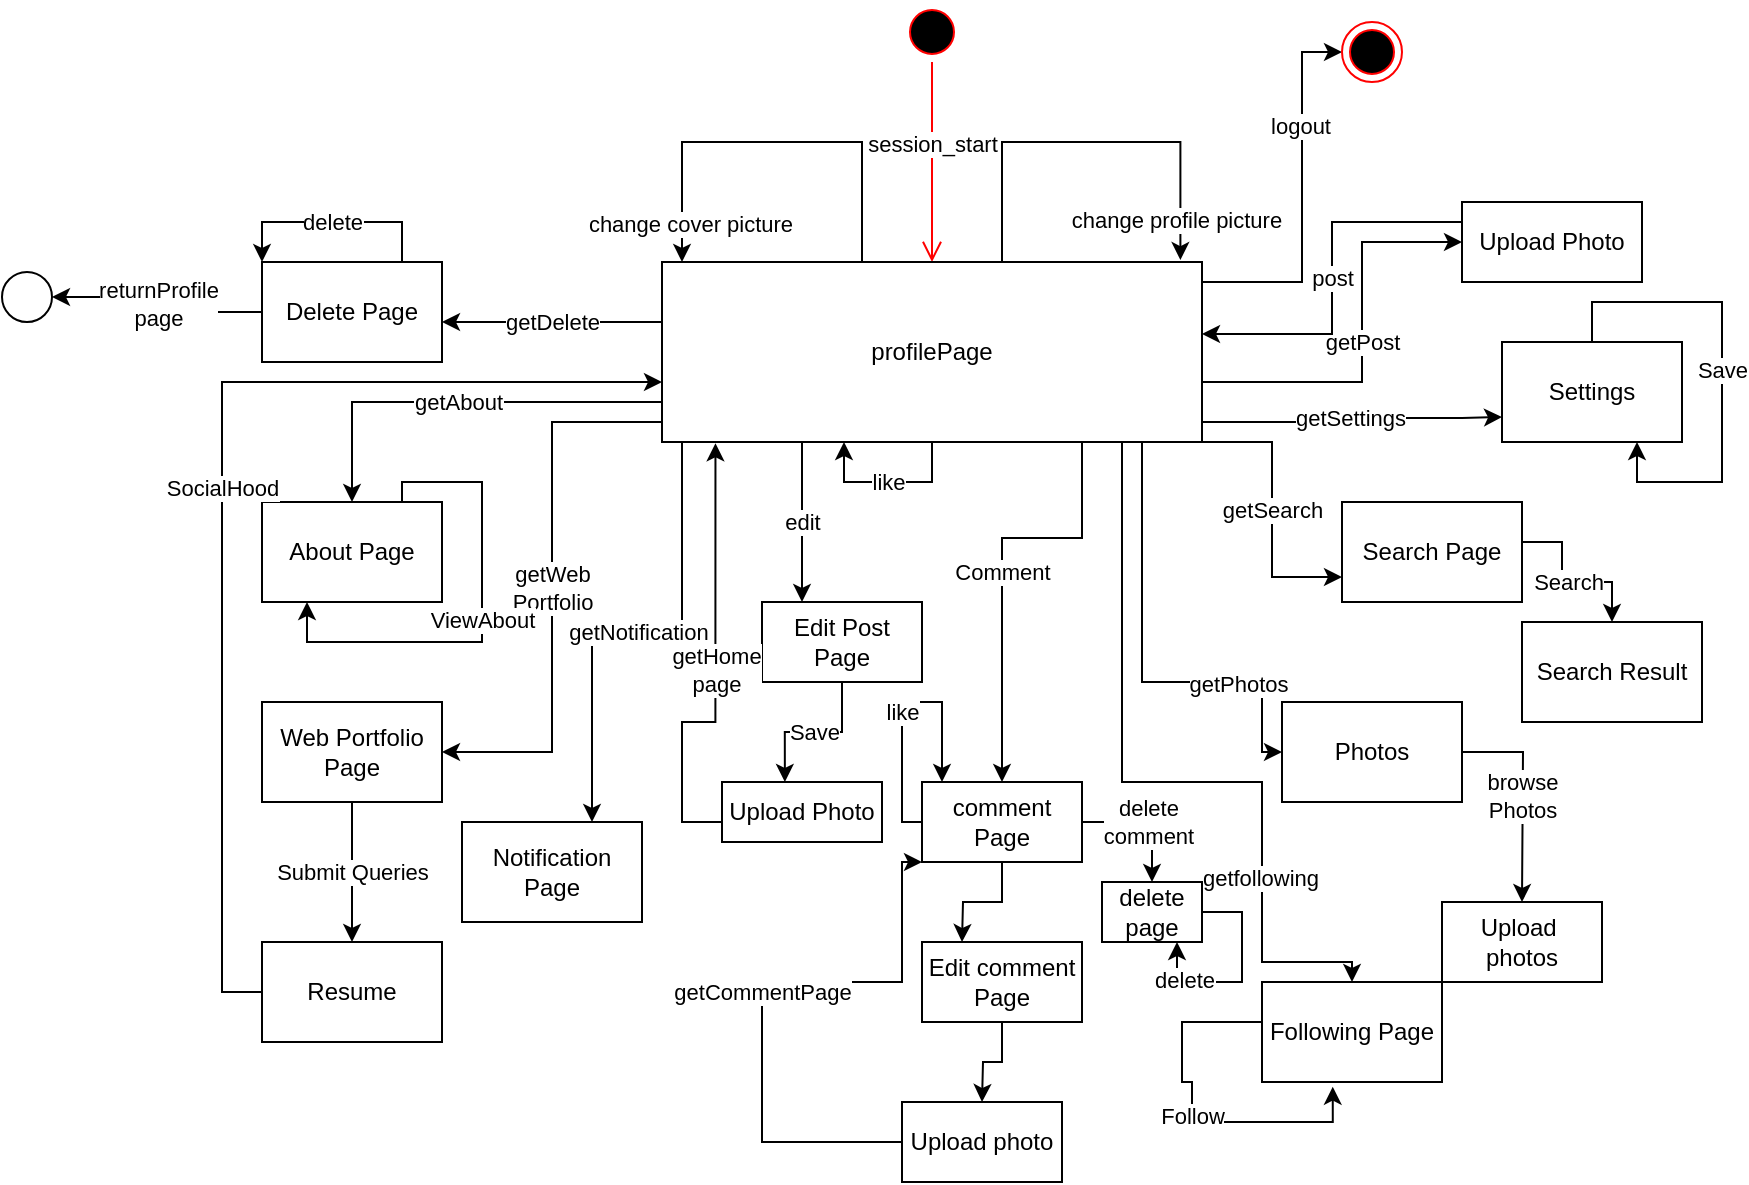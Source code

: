 <mxfile version="13.9.9" type="device"><diagram id="CGRV81DpW5_xi8ODlOhg" name="Page-1"><mxGraphModel dx="781" dy="497" grid="1" gridSize="10" guides="1" tooltips="1" connect="1" arrows="1" fold="1" page="1" pageScale="1" pageWidth="850" pageHeight="1100" math="0" shadow="0"><root><mxCell id="0"/><mxCell id="1" parent="0"/><mxCell id="d6aN6jghxBasSknz9GHk-1" value="" style="ellipse;html=1;shape=startState;fillColor=#000000;strokeColor=#ff0000;" vertex="1" parent="1"><mxGeometry x="500" y="20" width="30" height="30" as="geometry"/></mxCell><mxCell id="d6aN6jghxBasSknz9GHk-2" value="session_start" style="edgeStyle=orthogonalEdgeStyle;html=1;verticalAlign=bottom;endArrow=open;endSize=8;strokeColor=#ff0000;entryX=0.5;entryY=0;entryDx=0;entryDy=0;" edge="1" source="d6aN6jghxBasSknz9GHk-1" parent="1" target="d6aN6jghxBasSknz9GHk-3"><mxGeometry relative="1" as="geometry"><mxPoint x="440" y="130" as="targetPoint"/></mxGeometry></mxCell><mxCell id="d6aN6jghxBasSknz9GHk-11" value="getAbout" style="edgeStyle=orthogonalEdgeStyle;rounded=0;orthogonalLoop=1;jettySize=auto;html=1;" edge="1" parent="1" source="d6aN6jghxBasSknz9GHk-3" target="d6aN6jghxBasSknz9GHk-4"><mxGeometry relative="1" as="geometry"><Array as="points"><mxPoint x="225" y="220"/></Array></mxGeometry></mxCell><mxCell id="d6aN6jghxBasSknz9GHk-12" value="getWeb&lt;br&gt;Portfolio" style="edgeStyle=orthogonalEdgeStyle;rounded=0;orthogonalLoop=1;jettySize=auto;html=1;entryX=1;entryY=0.5;entryDx=0;entryDy=0;" edge="1" parent="1" source="d6aN6jghxBasSknz9GHk-3" target="d6aN6jghxBasSknz9GHk-9"><mxGeometry relative="1" as="geometry"><Array as="points"><mxPoint x="325" y="230"/><mxPoint x="325" y="395"/></Array></mxGeometry></mxCell><mxCell id="d6aN6jghxBasSknz9GHk-13" value="getNotification" style="edgeStyle=orthogonalEdgeStyle;rounded=0;orthogonalLoop=1;jettySize=auto;html=1;" edge="1" parent="1" source="d6aN6jghxBasSknz9GHk-3" target="d6aN6jghxBasSknz9GHk-8"><mxGeometry relative="1" as="geometry"><Array as="points"><mxPoint x="390" y="335"/><mxPoint x="345" y="335"/></Array></mxGeometry></mxCell><mxCell id="d6aN6jghxBasSknz9GHk-14" style="edgeStyle=orthogonalEdgeStyle;rounded=0;orthogonalLoop=1;jettySize=auto;html=1;entryX=0.5;entryY=0;entryDx=0;entryDy=0;" edge="1" parent="1" source="d6aN6jghxBasSknz9GHk-3" target="d6aN6jghxBasSknz9GHk-7"><mxGeometry relative="1" as="geometry"><Array as="points"><mxPoint x="610" y="410"/><mxPoint x="680" y="410"/><mxPoint x="680" y="500"/><mxPoint x="725" y="500"/></Array></mxGeometry></mxCell><mxCell id="d6aN6jghxBasSknz9GHk-28" value="getfollowing" style="edgeLabel;html=1;align=center;verticalAlign=middle;resizable=0;points=[];" vertex="1" connectable="0" parent="d6aN6jghxBasSknz9GHk-14"><mxGeometry x="0.497" y="-1" relative="1" as="geometry"><mxPoint as="offset"/></mxGeometry></mxCell><mxCell id="d6aN6jghxBasSknz9GHk-16" value="" style="edgeStyle=orthogonalEdgeStyle;rounded=0;orthogonalLoop=1;jettySize=auto;html=1;" edge="1" parent="1" source="d6aN6jghxBasSknz9GHk-3" target="d6aN6jghxBasSknz9GHk-6"><mxGeometry relative="1" as="geometry"><Array as="points"><mxPoint x="620" y="360"/><mxPoint x="680" y="360"/><mxPoint x="680" y="395"/></Array></mxGeometry></mxCell><mxCell id="d6aN6jghxBasSknz9GHk-30" value="getPhotos" style="edgeLabel;html=1;align=center;verticalAlign=middle;resizable=0;points=[];" vertex="1" connectable="0" parent="d6aN6jghxBasSknz9GHk-16"><mxGeometry x="0.487" y="-1" relative="1" as="geometry"><mxPoint as="offset"/></mxGeometry></mxCell><mxCell id="d6aN6jghxBasSknz9GHk-17" value="getSearch" style="edgeStyle=orthogonalEdgeStyle;rounded=0;orthogonalLoop=1;jettySize=auto;html=1;entryX=0;entryY=0.75;entryDx=0;entryDy=0;" edge="1" parent="1" source="d6aN6jghxBasSknz9GHk-3" target="d6aN6jghxBasSknz9GHk-5"><mxGeometry relative="1" as="geometry"><Array as="points"><mxPoint x="685" y="240"/><mxPoint x="685" y="308"/></Array></mxGeometry></mxCell><mxCell id="d6aN6jghxBasSknz9GHk-18" value="getSettings" style="edgeStyle=orthogonalEdgeStyle;rounded=0;orthogonalLoop=1;jettySize=auto;html=1;entryX=0;entryY=0.75;entryDx=0;entryDy=0;" edge="1" parent="1" source="d6aN6jghxBasSknz9GHk-3" target="d6aN6jghxBasSknz9GHk-10"><mxGeometry relative="1" as="geometry"><Array as="points"><mxPoint x="700" y="230"/><mxPoint x="700" y="228"/><mxPoint x="780" y="228"/></Array></mxGeometry></mxCell><mxCell id="d6aN6jghxBasSknz9GHk-31" style="edgeStyle=orthogonalEdgeStyle;rounded=0;orthogonalLoop=1;jettySize=auto;html=1;" edge="1" parent="1" source="d6aN6jghxBasSknz9GHk-3" target="d6aN6jghxBasSknz9GHk-3"><mxGeometry relative="1" as="geometry"><mxPoint x="390" y="80" as="targetPoint"/><Array as="points"><mxPoint x="480" y="90"/><mxPoint x="390" y="90"/></Array></mxGeometry></mxCell><mxCell id="d6aN6jghxBasSknz9GHk-32" value="change cover picture" style="edgeLabel;html=1;align=center;verticalAlign=middle;resizable=0;points=[];" vertex="1" connectable="0" parent="d6aN6jghxBasSknz9GHk-31"><mxGeometry x="0.813" y="4" relative="1" as="geometry"><mxPoint as="offset"/></mxGeometry></mxCell><mxCell id="d6aN6jghxBasSknz9GHk-33" style="edgeStyle=orthogonalEdgeStyle;rounded=0;orthogonalLoop=1;jettySize=auto;html=1;entryX=0.96;entryY=-0.011;entryDx=0;entryDy=0;entryPerimeter=0;" edge="1" parent="1" source="d6aN6jghxBasSknz9GHk-3" target="d6aN6jghxBasSknz9GHk-3"><mxGeometry relative="1" as="geometry"><mxPoint x="640" y="90" as="targetPoint"/><Array as="points"><mxPoint x="550" y="90"/><mxPoint x="639" y="90"/></Array></mxGeometry></mxCell><mxCell id="d6aN6jghxBasSknz9GHk-34" value="change profile picture" style="edgeLabel;html=1;align=center;verticalAlign=middle;resizable=0;points=[];" vertex="1" connectable="0" parent="d6aN6jghxBasSknz9GHk-33"><mxGeometry x="0.808" y="-2" relative="1" as="geometry"><mxPoint as="offset"/></mxGeometry></mxCell><mxCell id="d6aN6jghxBasSknz9GHk-36" value="getPost" style="edgeStyle=orthogonalEdgeStyle;rounded=0;orthogonalLoop=1;jettySize=auto;html=1;entryX=0;entryY=0.5;entryDx=0;entryDy=0;" edge="1" parent="1" source="d6aN6jghxBasSknz9GHk-3" target="d6aN6jghxBasSknz9GHk-55"><mxGeometry relative="1" as="geometry"><mxPoint x="780" y="170" as="targetPoint"/><Array as="points"><mxPoint x="730" y="210"/><mxPoint x="730" y="140"/></Array></mxGeometry></mxCell><mxCell id="d6aN6jghxBasSknz9GHk-37" value="edit" style="edgeStyle=orthogonalEdgeStyle;rounded=0;orthogonalLoop=1;jettySize=auto;html=1;" edge="1" parent="1" source="d6aN6jghxBasSknz9GHk-3"><mxGeometry relative="1" as="geometry"><mxPoint x="450" y="320" as="targetPoint"/><Array as="points"><mxPoint x="450" y="270"/><mxPoint x="450" y="270"/></Array></mxGeometry></mxCell><mxCell id="d6aN6jghxBasSknz9GHk-42" value="Comment" style="edgeStyle=orthogonalEdgeStyle;rounded=0;orthogonalLoop=1;jettySize=auto;html=1;entryX=0.5;entryY=0;entryDx=0;entryDy=0;" edge="1" parent="1" source="d6aN6jghxBasSknz9GHk-3" target="d6aN6jghxBasSknz9GHk-41"><mxGeometry relative="1" as="geometry"><Array as="points"><mxPoint x="590" y="288"/><mxPoint x="550" y="288"/></Array></mxGeometry></mxCell><mxCell id="d6aN6jghxBasSknz9GHk-46" value="like" style="edgeStyle=orthogonalEdgeStyle;rounded=0;orthogonalLoop=1;jettySize=auto;html=1;" edge="1" parent="1" source="d6aN6jghxBasSknz9GHk-3" target="d6aN6jghxBasSknz9GHk-3"><mxGeometry relative="1" as="geometry"><mxPoint x="471" y="243" as="targetPoint"/><Array as="points"><mxPoint x="515" y="260"/><mxPoint x="471" y="260"/></Array></mxGeometry></mxCell><mxCell id="d6aN6jghxBasSknz9GHk-57" value="getDelete" style="edgeStyle=orthogonalEdgeStyle;rounded=0;orthogonalLoop=1;jettySize=auto;html=1;" edge="1" parent="1" source="d6aN6jghxBasSknz9GHk-3"><mxGeometry relative="1" as="geometry"><mxPoint x="270" y="180" as="targetPoint"/><Array as="points"><mxPoint x="340" y="180"/><mxPoint x="340" y="180"/></Array></mxGeometry></mxCell><mxCell id="d6aN6jghxBasSknz9GHk-67" style="edgeStyle=orthogonalEdgeStyle;rounded=0;orthogonalLoop=1;jettySize=auto;html=1;" edge="1" parent="1" source="d6aN6jghxBasSknz9GHk-3" target="d6aN6jghxBasSknz9GHk-65"><mxGeometry relative="1" as="geometry"><Array as="points"><mxPoint x="700" y="160"/><mxPoint x="700" y="45"/></Array></mxGeometry></mxCell><mxCell id="d6aN6jghxBasSknz9GHk-68" value="logout" style="edgeLabel;html=1;align=center;verticalAlign=middle;resizable=0;points=[];" vertex="1" connectable="0" parent="d6aN6jghxBasSknz9GHk-67"><mxGeometry x="0.384" y="1" relative="1" as="geometry"><mxPoint as="offset"/></mxGeometry></mxCell><mxCell id="d6aN6jghxBasSknz9GHk-3" value="profilePage" style="rounded=0;whiteSpace=wrap;html=1;" vertex="1" parent="1"><mxGeometry x="380" y="150" width="270" height="90" as="geometry"/></mxCell><mxCell id="d6aN6jghxBasSknz9GHk-20" value="ViewAbout" style="edgeStyle=orthogonalEdgeStyle;rounded=0;orthogonalLoop=1;jettySize=auto;html=1;entryX=0.25;entryY=1;entryDx=0;entryDy=0;" edge="1" parent="1" source="d6aN6jghxBasSknz9GHk-4" target="d6aN6jghxBasSknz9GHk-4"><mxGeometry relative="1" as="geometry"><mxPoint x="200" y="330" as="targetPoint"/><Array as="points"><mxPoint x="250" y="260"/><mxPoint x="290" y="260"/><mxPoint x="290" y="340"/><mxPoint x="203" y="340"/></Array></mxGeometry></mxCell><mxCell id="d6aN6jghxBasSknz9GHk-4" value="About Page" style="rounded=0;whiteSpace=wrap;html=1;" vertex="1" parent="1"><mxGeometry x="180" y="270" width="90" height="50" as="geometry"/></mxCell><mxCell id="d6aN6jghxBasSknz9GHk-23" value="Search" style="edgeStyle=orthogonalEdgeStyle;rounded=0;orthogonalLoop=1;jettySize=auto;html=1;entryX=0.5;entryY=0;entryDx=0;entryDy=0;" edge="1" parent="1" source="d6aN6jghxBasSknz9GHk-5" target="d6aN6jghxBasSknz9GHk-24"><mxGeometry relative="1" as="geometry"><mxPoint x="860" y="330" as="targetPoint"/><Array as="points"><mxPoint x="830" y="290"/><mxPoint x="830" y="310"/><mxPoint x="855" y="310"/></Array></mxGeometry></mxCell><mxCell id="d6aN6jghxBasSknz9GHk-5" value="Search Page&lt;span style=&quot;color: rgba(0 , 0 , 0 , 0) ; font-family: monospace ; font-size: 0px&quot;&gt;%3CmxGraphModel%3E%3Croot%3E%3CmxCell%20id%3D%220%22%2F%3E%3CmxCell%20id%3D%221%22%20parent%3D%220%22%2F%3E%3CmxCell%20id%3D%222%22%20value%3D%22%22%20style%3D%22rounded%3D0%3BwhiteSpace%3Dwrap%3Bhtml%3D1%3B%22%20vertex%3D%221%22%20parent%3D%221%22%3E%3CmxGeometry%20x%3D%22180%22%20y%3D%22270%22%20width%3D%2290%22%20height%3D%2250%22%20as%3D%22geometry%22%2F%3E%3C%2FmxCell%3E%3C%2Froot%3E%3C%2FmxGraphModel%3E&lt;/span&gt;" style="rounded=0;whiteSpace=wrap;html=1;" vertex="1" parent="1"><mxGeometry x="720" y="270" width="90" height="50" as="geometry"/></mxCell><mxCell id="d6aN6jghxBasSknz9GHk-47" value="browse &lt;br&gt;Photos" style="edgeStyle=orthogonalEdgeStyle;rounded=0;orthogonalLoop=1;jettySize=auto;html=1;" edge="1" parent="1" source="d6aN6jghxBasSknz9GHk-6"><mxGeometry relative="1" as="geometry"><mxPoint x="810" y="470" as="targetPoint"/></mxGeometry></mxCell><mxCell id="d6aN6jghxBasSknz9GHk-6" value="Photos" style="rounded=0;whiteSpace=wrap;html=1;" vertex="1" parent="1"><mxGeometry x="690" y="370" width="90" height="50" as="geometry"/></mxCell><mxCell id="d6aN6jghxBasSknz9GHk-21" value="Follow" style="edgeStyle=orthogonalEdgeStyle;rounded=0;orthogonalLoop=1;jettySize=auto;html=1;entryX=0.393;entryY=1.047;entryDx=0;entryDy=0;entryPerimeter=0;" edge="1" parent="1" source="d6aN6jghxBasSknz9GHk-7" target="d6aN6jghxBasSknz9GHk-7"><mxGeometry relative="1" as="geometry"><mxPoint x="500" y="560" as="targetPoint"/><Array as="points"><mxPoint x="640" y="530"/><mxPoint x="640" y="560"/><mxPoint x="645" y="560"/><mxPoint x="645" y="580"/><mxPoint x="715" y="580"/></Array></mxGeometry></mxCell><mxCell id="d6aN6jghxBasSknz9GHk-7" value="Following Page" style="rounded=0;whiteSpace=wrap;html=1;" vertex="1" parent="1"><mxGeometry x="680" y="510" width="90" height="50" as="geometry"/></mxCell><mxCell id="d6aN6jghxBasSknz9GHk-8" value="Notification Page" style="rounded=0;whiteSpace=wrap;html=1;" vertex="1" parent="1"><mxGeometry x="280" y="430" width="90" height="50" as="geometry"/></mxCell><mxCell id="d6aN6jghxBasSknz9GHk-27" value="Submit Queries" style="edgeStyle=orthogonalEdgeStyle;rounded=0;orthogonalLoop=1;jettySize=auto;html=1;entryX=0.5;entryY=0;entryDx=0;entryDy=0;" edge="1" parent="1" source="d6aN6jghxBasSknz9GHk-9" target="d6aN6jghxBasSknz9GHk-26"><mxGeometry relative="1" as="geometry"/></mxCell><mxCell id="d6aN6jghxBasSknz9GHk-9" value="Web Portfolio Page" style="rounded=0;whiteSpace=wrap;html=1;" vertex="1" parent="1"><mxGeometry x="180" y="370" width="90" height="50" as="geometry"/></mxCell><mxCell id="d6aN6jghxBasSknz9GHk-22" value="Save" style="edgeStyle=orthogonalEdgeStyle;rounded=0;orthogonalLoop=1;jettySize=auto;html=1;entryX=0.75;entryY=1;entryDx=0;entryDy=0;" edge="1" parent="1" source="d6aN6jghxBasSknz9GHk-10" target="d6aN6jghxBasSknz9GHk-10"><mxGeometry relative="1" as="geometry"><mxPoint x="870" y="130" as="targetPoint"/></mxGeometry></mxCell><mxCell id="d6aN6jghxBasSknz9GHk-10" value="Settings" style="rounded=0;whiteSpace=wrap;html=1;" vertex="1" parent="1"><mxGeometry x="800" y="190" width="90" height="50" as="geometry"/></mxCell><mxCell id="d6aN6jghxBasSknz9GHk-24" value="Search Result" style="rounded=0;whiteSpace=wrap;html=1;" vertex="1" parent="1"><mxGeometry x="810" y="330" width="90" height="50" as="geometry"/></mxCell><mxCell id="d6aN6jghxBasSknz9GHk-79" value="SocialHood" style="edgeStyle=orthogonalEdgeStyle;rounded=0;orthogonalLoop=1;jettySize=auto;html=1;" edge="1" parent="1" source="d6aN6jghxBasSknz9GHk-26"><mxGeometry relative="1" as="geometry"><mxPoint x="380" y="210" as="targetPoint"/><Array as="points"><mxPoint x="160" y="515"/><mxPoint x="160" y="210"/><mxPoint x="380" y="210"/></Array></mxGeometry></mxCell><mxCell id="d6aN6jghxBasSknz9GHk-26" value="Resume" style="rounded=0;whiteSpace=wrap;html=1;" vertex="1" parent="1"><mxGeometry x="180" y="490" width="90" height="50" as="geometry"/></mxCell><mxCell id="d6aN6jghxBasSknz9GHk-39" value="Save" style="edgeStyle=orthogonalEdgeStyle;rounded=0;orthogonalLoop=1;jettySize=auto;html=1;entryX=0.393;entryY=0;entryDx=0;entryDy=0;entryPerimeter=0;" edge="1" parent="1" source="d6aN6jghxBasSknz9GHk-38" target="d6aN6jghxBasSknz9GHk-40"><mxGeometry relative="1" as="geometry"><mxPoint x="490" y="430" as="targetPoint"/></mxGeometry></mxCell><mxCell id="d6aN6jghxBasSknz9GHk-38" value="Edit Post Page" style="rounded=0;whiteSpace=wrap;html=1;" vertex="1" parent="1"><mxGeometry x="430" y="320" width="80" height="40" as="geometry"/></mxCell><mxCell id="d6aN6jghxBasSknz9GHk-63" value="getHome&lt;br&gt;page" style="edgeStyle=orthogonalEdgeStyle;rounded=0;orthogonalLoop=1;jettySize=auto;html=1;entryX=0.099;entryY=1.007;entryDx=0;entryDy=0;entryPerimeter=0;" edge="1" parent="1" source="d6aN6jghxBasSknz9GHk-40" target="d6aN6jghxBasSknz9GHk-3"><mxGeometry relative="1" as="geometry"><Array as="points"><mxPoint x="390" y="430"/><mxPoint x="390" y="380"/><mxPoint x="407" y="380"/></Array></mxGeometry></mxCell><mxCell id="d6aN6jghxBasSknz9GHk-40" value="Upload Photo" style="rounded=0;whiteSpace=wrap;html=1;" vertex="1" parent="1"><mxGeometry x="410" y="410" width="80" height="30" as="geometry"/></mxCell><mxCell id="d6aN6jghxBasSknz9GHk-54" value="like" style="edgeStyle=orthogonalEdgeStyle;rounded=0;orthogonalLoop=1;jettySize=auto;html=1;exitX=0;exitY=0.5;exitDx=0;exitDy=0;" edge="1" parent="1" source="d6aN6jghxBasSknz9GHk-41"><mxGeometry relative="1" as="geometry"><mxPoint x="520" y="410" as="targetPoint"/><Array as="points"><mxPoint x="500" y="370"/><mxPoint x="520" y="370"/></Array></mxGeometry></mxCell><mxCell id="d6aN6jghxBasSknz9GHk-69" style="edgeStyle=orthogonalEdgeStyle;rounded=0;orthogonalLoop=1;jettySize=auto;html=1;" edge="1" parent="1" source="d6aN6jghxBasSknz9GHk-41"><mxGeometry relative="1" as="geometry"><mxPoint x="530" y="490" as="targetPoint"/></mxGeometry></mxCell><mxCell id="d6aN6jghxBasSknz9GHk-76" value="delete&lt;br&gt;comment" style="edgeStyle=orthogonalEdgeStyle;rounded=0;orthogonalLoop=1;jettySize=auto;html=1;entryX=0.5;entryY=0;entryDx=0;entryDy=0;" edge="1" parent="1" source="d6aN6jghxBasSknz9GHk-41" target="d6aN6jghxBasSknz9GHk-75"><mxGeometry relative="1" as="geometry"/></mxCell><mxCell id="d6aN6jghxBasSknz9GHk-41" value="comment&lt;br&gt;Page" style="rounded=0;whiteSpace=wrap;html=1;" vertex="1" parent="1"><mxGeometry x="510" y="410" width="80" height="40" as="geometry"/></mxCell><mxCell id="d6aN6jghxBasSknz9GHk-48" value="Upload&amp;nbsp;&lt;br&gt;photos" style="rounded=0;whiteSpace=wrap;html=1;" vertex="1" parent="1"><mxGeometry x="770" y="470" width="80" height="40" as="geometry"/></mxCell><mxCell id="d6aN6jghxBasSknz9GHk-56" value="post" style="edgeStyle=orthogonalEdgeStyle;rounded=0;orthogonalLoop=1;jettySize=auto;html=1;" edge="1" parent="1" source="d6aN6jghxBasSknz9GHk-55"><mxGeometry relative="1" as="geometry"><mxPoint x="650" y="186" as="targetPoint"/><Array as="points"><mxPoint x="715" y="130"/><mxPoint x="715" y="186"/></Array></mxGeometry></mxCell><mxCell id="d6aN6jghxBasSknz9GHk-55" value="Upload Photo" style="rounded=0;whiteSpace=wrap;html=1;" vertex="1" parent="1"><mxGeometry x="780" y="120" width="90" height="40" as="geometry"/></mxCell><mxCell id="d6aN6jghxBasSknz9GHk-60" value="delete" style="edgeStyle=orthogonalEdgeStyle;rounded=0;orthogonalLoop=1;jettySize=auto;html=1;entryX=0;entryY=0;entryDx=0;entryDy=0;" edge="1" parent="1" source="d6aN6jghxBasSknz9GHk-59" target="d6aN6jghxBasSknz9GHk-59"><mxGeometry relative="1" as="geometry"><mxPoint x="190" y="120" as="targetPoint"/><Array as="points"><mxPoint x="250" y="130"/><mxPoint x="180" y="130"/></Array></mxGeometry></mxCell><mxCell id="d6aN6jghxBasSknz9GHk-82" value="returnProfile&lt;br&gt;page" style="edgeStyle=orthogonalEdgeStyle;rounded=0;orthogonalLoop=1;jettySize=auto;html=1;entryX=1;entryY=0.5;entryDx=0;entryDy=0;" edge="1" parent="1" source="d6aN6jghxBasSknz9GHk-59" target="d6aN6jghxBasSknz9GHk-81"><mxGeometry relative="1" as="geometry"/></mxCell><mxCell id="d6aN6jghxBasSknz9GHk-59" value="Delete Page" style="rounded=0;whiteSpace=wrap;html=1;" vertex="1" parent="1"><mxGeometry x="180" y="150" width="90" height="50" as="geometry"/></mxCell><mxCell id="d6aN6jghxBasSknz9GHk-65" value="" style="ellipse;html=1;shape=endState;fillColor=#000000;strokeColor=#ff0000;" vertex="1" parent="1"><mxGeometry x="720" y="30" width="30" height="30" as="geometry"/></mxCell><mxCell id="d6aN6jghxBasSknz9GHk-72" style="edgeStyle=orthogonalEdgeStyle;rounded=0;orthogonalLoop=1;jettySize=auto;html=1;" edge="1" parent="1" source="d6aN6jghxBasSknz9GHk-70"><mxGeometry relative="1" as="geometry"><mxPoint x="540" y="570" as="targetPoint"/></mxGeometry></mxCell><mxCell id="d6aN6jghxBasSknz9GHk-70" value="Edit comment&lt;br&gt;Page" style="rounded=0;whiteSpace=wrap;html=1;" vertex="1" parent="1"><mxGeometry x="510" y="490" width="80" height="40" as="geometry"/></mxCell><mxCell id="d6aN6jghxBasSknz9GHk-74" value="getCommentPage" style="edgeStyle=orthogonalEdgeStyle;rounded=0;orthogonalLoop=1;jettySize=auto;html=1;entryX=0;entryY=1;entryDx=0;entryDy=0;" edge="1" parent="1" source="d6aN6jghxBasSknz9GHk-73" target="d6aN6jghxBasSknz9GHk-41"><mxGeometry relative="1" as="geometry"><Array as="points"><mxPoint x="430" y="590"/><mxPoint x="430" y="510"/><mxPoint x="500" y="510"/></Array></mxGeometry></mxCell><mxCell id="d6aN6jghxBasSknz9GHk-73" value="Upload photo" style="rounded=0;whiteSpace=wrap;html=1;" vertex="1" parent="1"><mxGeometry x="500" y="570" width="80" height="40" as="geometry"/></mxCell><mxCell id="d6aN6jghxBasSknz9GHk-77" style="edgeStyle=orthogonalEdgeStyle;rounded=0;orthogonalLoop=1;jettySize=auto;html=1;entryX=0.75;entryY=1;entryDx=0;entryDy=0;" edge="1" parent="1" source="d6aN6jghxBasSknz9GHk-75" target="d6aN6jghxBasSknz9GHk-75"><mxGeometry relative="1" as="geometry"><mxPoint x="660" y="510" as="targetPoint"/><Array as="points"><mxPoint x="670" y="475"/><mxPoint x="670" y="510"/><mxPoint x="638" y="510"/></Array></mxGeometry></mxCell><mxCell id="d6aN6jghxBasSknz9GHk-78" value="delete" style="edgeLabel;html=1;align=center;verticalAlign=middle;resizable=0;points=[];" vertex="1" connectable="0" parent="d6aN6jghxBasSknz9GHk-77"><mxGeometry x="0.569" y="-1" relative="1" as="geometry"><mxPoint as="offset"/></mxGeometry></mxCell><mxCell id="d6aN6jghxBasSknz9GHk-75" value="delete page" style="rounded=0;whiteSpace=wrap;html=1;" vertex="1" parent="1"><mxGeometry x="600" y="460" width="50" height="30" as="geometry"/></mxCell><mxCell id="d6aN6jghxBasSknz9GHk-81" value="" style="ellipse;whiteSpace=wrap;html=1;aspect=fixed;" vertex="1" parent="1"><mxGeometry x="50" y="155" width="25" height="25" as="geometry"/></mxCell></root></mxGraphModel></diagram></mxfile>